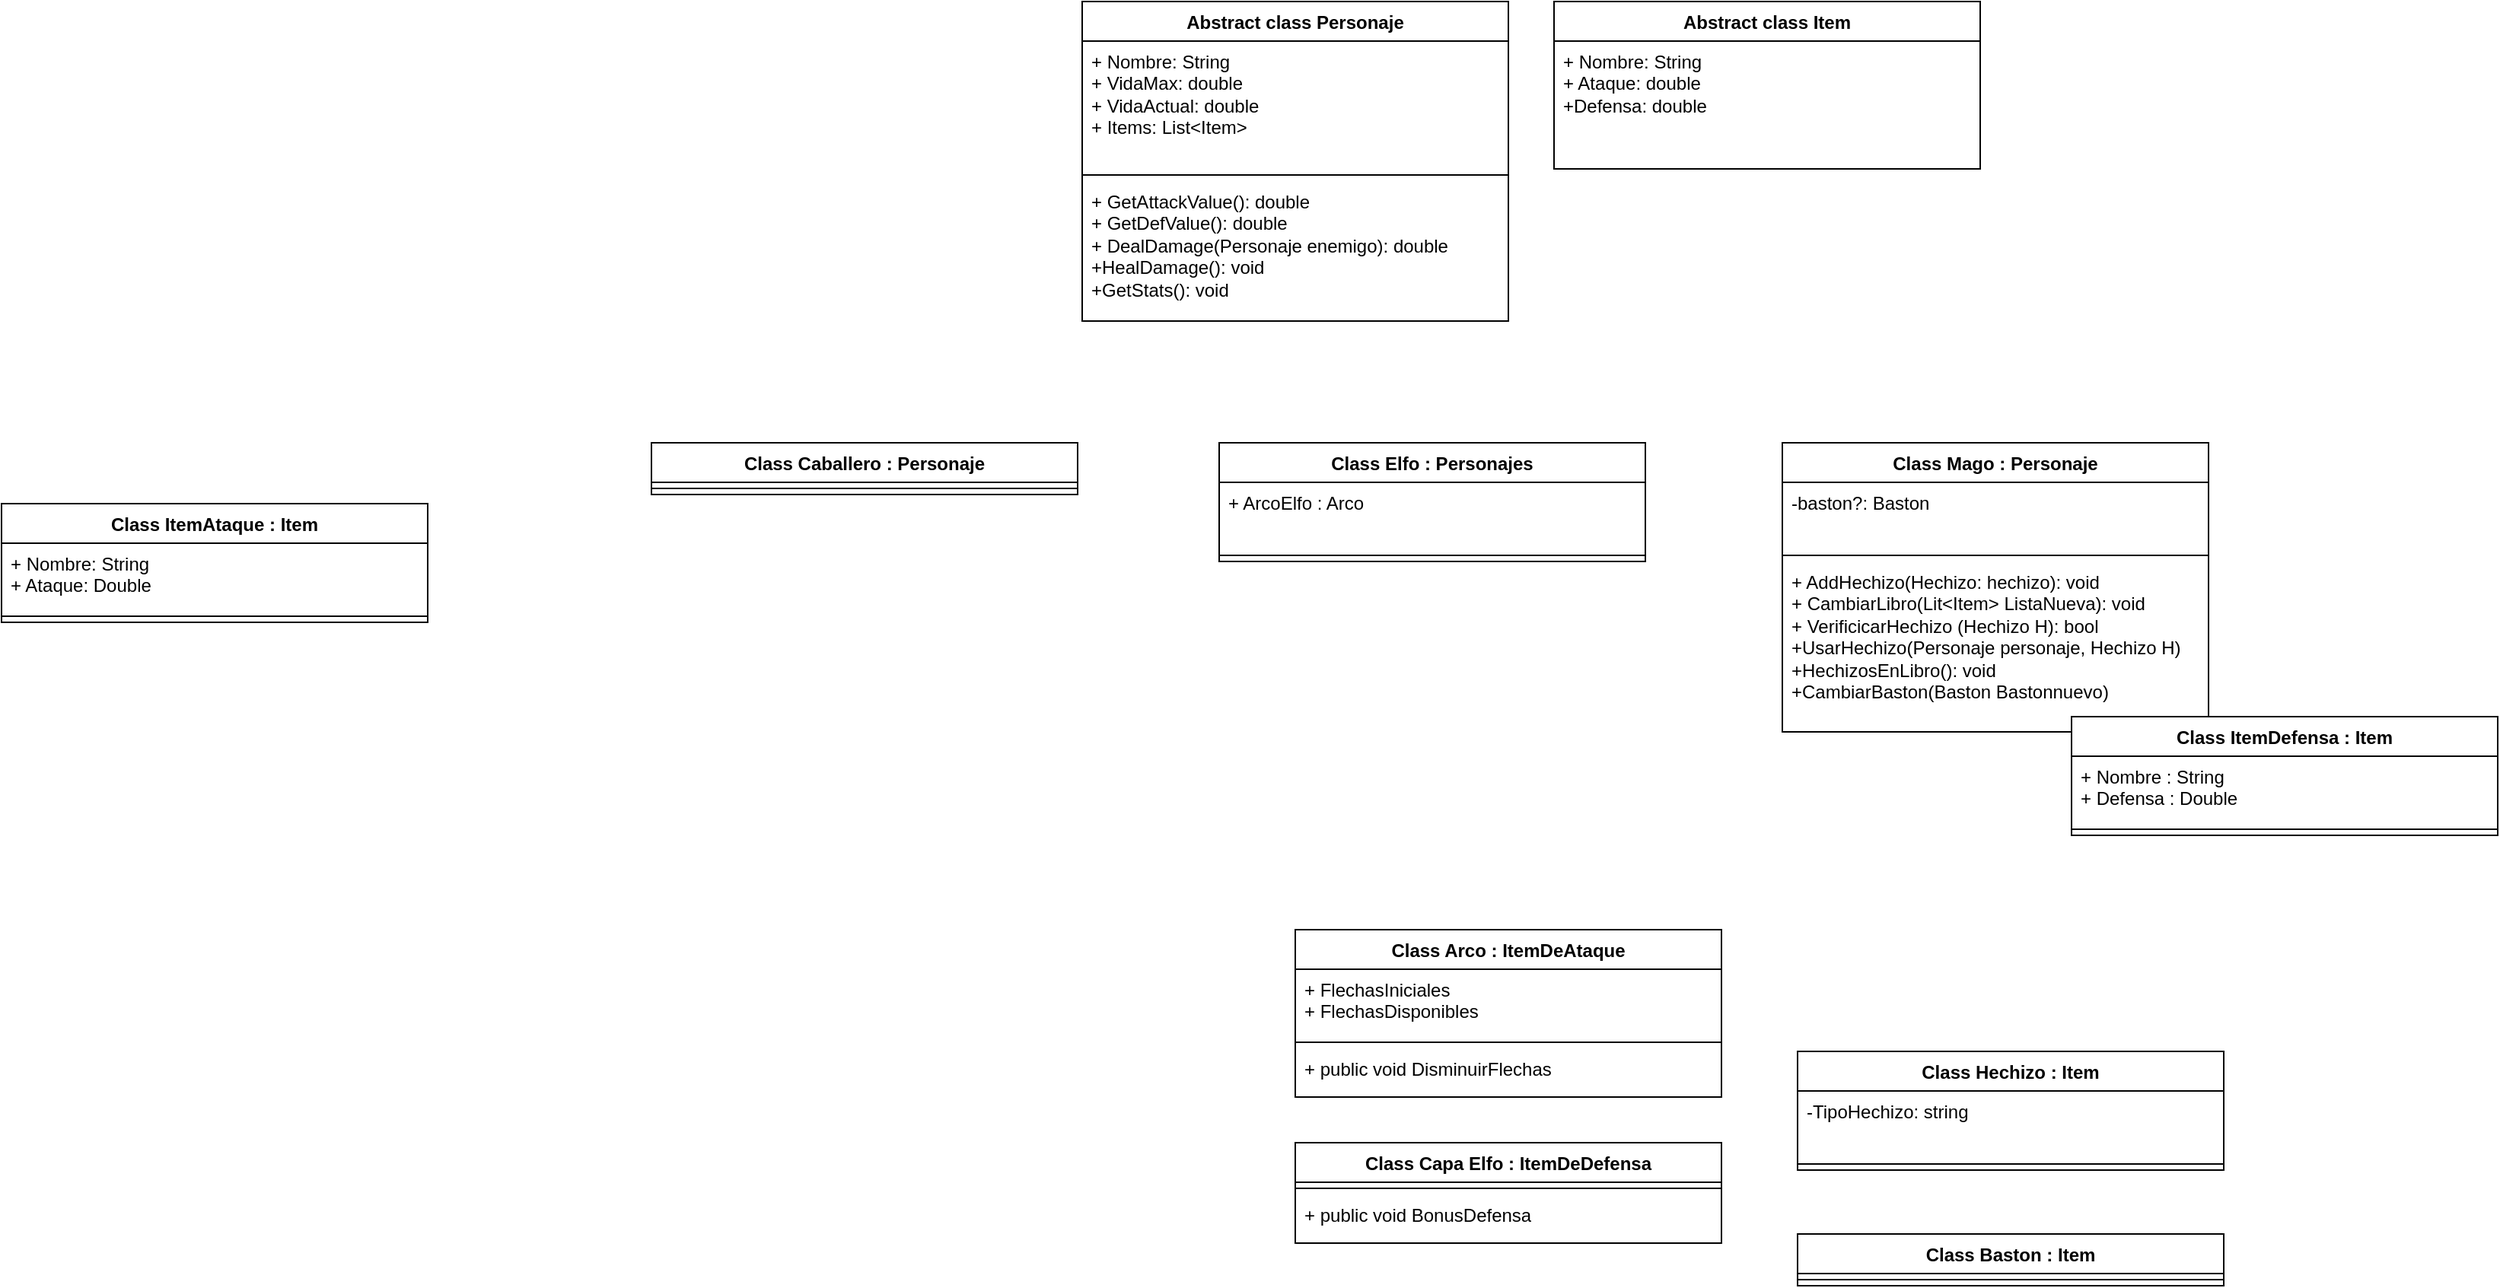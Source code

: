 <mxfile version="22.1.22" type="embed">
  <diagram id="23iRSUPoRavnBvh4doch" name="Page-1">
    <mxGraphModel dx="3414" dy="975" grid="1" gridSize="10" guides="1" tooltips="1" connect="1" arrows="1" fold="1" page="1" pageScale="1" pageWidth="827" pageHeight="1169" math="0" shadow="0">
      <root>
        <mxCell id="0" />
        <mxCell id="1" parent="0" />
        <mxCell id="3" value="Abstract class Personaje" style="swimlane;fontStyle=1;align=center;verticalAlign=top;childLayout=stackLayout;horizontal=1;startSize=26;horizontalStack=0;resizeParent=1;resizeParentMax=0;resizeLast=0;collapsible=1;marginBottom=0;whiteSpace=wrap;html=1;" parent="1" vertex="1">
          <mxGeometry x="-130" y="30" width="280" height="210" as="geometry" />
        </mxCell>
        <mxCell id="4" value="+ Nombre: String&lt;br&gt;+ VidaMax: double&lt;br&gt;+ VidaActual: double&lt;br&gt;+ Items: List&amp;lt;Item&amp;gt;&lt;br&gt;&lt;br&gt;&amp;nbsp;" style="text;strokeColor=none;fillColor=none;align=left;verticalAlign=top;spacingLeft=4;spacingRight=4;overflow=hidden;rotatable=0;points=[[0,0.5],[1,0.5]];portConstraint=eastwest;whiteSpace=wrap;html=1;" parent="3" vertex="1">
          <mxGeometry y="26" width="280" height="84" as="geometry" />
        </mxCell>
        <mxCell id="5" value="" style="line;strokeWidth=1;fillColor=none;align=left;verticalAlign=middle;spacingTop=-1;spacingLeft=3;spacingRight=3;rotatable=0;labelPosition=right;points=[];portConstraint=eastwest;strokeColor=inherit;" parent="3" vertex="1">
          <mxGeometry y="110" width="280" height="8" as="geometry" />
        </mxCell>
        <mxCell id="6" value="+ GetAttackValue(): double&lt;br&gt;+ GetDefValue(): double&lt;br&gt;+ DealDamage(Personaje enemigo): double&lt;br&gt;+HealDamage(): void&lt;br&gt;+GetStats(): void" style="text;strokeColor=none;fillColor=none;align=left;verticalAlign=top;spacingLeft=4;spacingRight=4;overflow=hidden;rotatable=0;points=[[0,0.5],[1,0.5]];portConstraint=eastwest;whiteSpace=wrap;html=1;" parent="3" vertex="1">
          <mxGeometry y="118" width="280" height="92" as="geometry" />
        </mxCell>
        <mxCell id="7" value="Abstract class Item" style="swimlane;fontStyle=1;align=center;verticalAlign=top;childLayout=stackLayout;horizontal=1;startSize=26;horizontalStack=0;resizeParent=1;resizeParentMax=0;resizeLast=0;collapsible=1;marginBottom=0;whiteSpace=wrap;html=1;" parent="1" vertex="1">
          <mxGeometry x="180" y="30" width="280" height="110" as="geometry" />
        </mxCell>
        <mxCell id="8" value="+ Nombre: String&lt;br&gt;+ Ataque: double&lt;br&gt;+Defensa: double&lt;br&gt;&lt;br&gt;&amp;nbsp;" style="text;strokeColor=none;fillColor=none;align=left;verticalAlign=top;spacingLeft=4;spacingRight=4;overflow=hidden;rotatable=0;points=[[0,0.5],[1,0.5]];portConstraint=eastwest;whiteSpace=wrap;html=1;" parent="7" vertex="1">
          <mxGeometry y="26" width="280" height="84" as="geometry" />
        </mxCell>
        <mxCell id="11" value="Class ItemAtaque : Item" style="swimlane;fontStyle=1;align=center;verticalAlign=top;childLayout=stackLayout;horizontal=1;startSize=26;horizontalStack=0;resizeParent=1;resizeParentMax=0;resizeLast=0;collapsible=1;marginBottom=0;whiteSpace=wrap;html=1;" parent="1" vertex="1">
          <mxGeometry x="-840" y="360" width="280" height="78" as="geometry" />
        </mxCell>
        <mxCell id="12" value="+ Nombre: String&lt;br&gt;+ Ataque: Double" style="text;strokeColor=none;fillColor=none;align=left;verticalAlign=top;spacingLeft=4;spacingRight=4;overflow=hidden;rotatable=0;points=[[0,0.5],[1,0.5]];portConstraint=eastwest;whiteSpace=wrap;html=1;" parent="11" vertex="1">
          <mxGeometry y="26" width="280" height="44" as="geometry" />
        </mxCell>
        <mxCell id="13" value="" style="line;strokeWidth=1;fillColor=none;align=left;verticalAlign=middle;spacingTop=-1;spacingLeft=3;spacingRight=3;rotatable=0;labelPosition=right;points=[];portConstraint=eastwest;strokeColor=inherit;" parent="11" vertex="1">
          <mxGeometry y="70" width="280" height="8" as="geometry" />
        </mxCell>
        <mxCell id="19" value="Class Caballero : Personaje" style="swimlane;fontStyle=1;align=center;verticalAlign=top;childLayout=stackLayout;horizontal=1;startSize=26;horizontalStack=0;resizeParent=1;resizeParentMax=0;resizeLast=0;collapsible=1;marginBottom=0;whiteSpace=wrap;html=1;" parent="1" vertex="1">
          <mxGeometry x="-413" y="320" width="280" height="34" as="geometry" />
        </mxCell>
        <mxCell id="21" value="" style="line;strokeWidth=1;fillColor=none;align=left;verticalAlign=middle;spacingTop=-1;spacingLeft=3;spacingRight=3;rotatable=0;labelPosition=right;points=[];portConstraint=eastwest;strokeColor=inherit;" parent="19" vertex="1">
          <mxGeometry y="26" width="280" height="8" as="geometry" />
        </mxCell>
        <mxCell id="24" value="Class Mago : Personaje" style="swimlane;fontStyle=1;align=center;verticalAlign=top;childLayout=stackLayout;horizontal=1;startSize=26;horizontalStack=0;resizeParent=1;resizeParentMax=0;resizeLast=0;collapsible=1;marginBottom=0;whiteSpace=wrap;html=1;" parent="1" vertex="1">
          <mxGeometry x="330" y="320" width="280" height="190" as="geometry" />
        </mxCell>
        <mxCell id="25" value="-baston?: Baston" style="text;strokeColor=none;fillColor=none;align=left;verticalAlign=top;spacingLeft=4;spacingRight=4;overflow=hidden;rotatable=0;points=[[0,0.5],[1,0.5]];portConstraint=eastwest;whiteSpace=wrap;html=1;" parent="24" vertex="1">
          <mxGeometry y="26" width="280" height="44" as="geometry" />
        </mxCell>
        <mxCell id="26" value="" style="line;strokeWidth=1;fillColor=none;align=left;verticalAlign=middle;spacingTop=-1;spacingLeft=3;spacingRight=3;rotatable=0;labelPosition=right;points=[];portConstraint=eastwest;strokeColor=inherit;" parent="24" vertex="1">
          <mxGeometry y="70" width="280" height="8" as="geometry" />
        </mxCell>
        <mxCell id="27" value="+ AddHechizo(Hechizo: hechizo): void&lt;br&gt;+ CambiarLibro(Lit&amp;lt;Item&amp;gt; ListaNueva): void&lt;br&gt;+ VerificicarHechizo (Hechizo H): bool&lt;br&gt;+UsarHechizo(Personaje personaje, Hechizo H)&lt;br&gt;+HechizosEnLibro(): void&lt;br&gt;+CambiarBaston(Baston Bastonnuevo)" style="text;strokeColor=none;fillColor=none;align=left;verticalAlign=top;spacingLeft=4;spacingRight=4;overflow=hidden;rotatable=0;points=[[0,0.5],[1,0.5]];portConstraint=eastwest;whiteSpace=wrap;html=1;" parent="24" vertex="1">
          <mxGeometry y="78" width="280" height="112" as="geometry" />
        </mxCell>
        <mxCell id="28" value="Class Hechizo : Item" style="swimlane;fontStyle=1;align=center;verticalAlign=top;childLayout=stackLayout;horizontal=1;startSize=26;horizontalStack=0;resizeParent=1;resizeParentMax=0;resizeLast=0;collapsible=1;marginBottom=0;whiteSpace=wrap;html=1;" parent="1" vertex="1">
          <mxGeometry x="340" y="720" width="280" height="78" as="geometry" />
        </mxCell>
        <mxCell id="29" value="-TipoHechizo: string" style="text;strokeColor=none;fillColor=none;align=left;verticalAlign=top;spacingLeft=4;spacingRight=4;overflow=hidden;rotatable=0;points=[[0,0.5],[1,0.5]];portConstraint=eastwest;whiteSpace=wrap;html=1;" parent="28" vertex="1">
          <mxGeometry y="26" width="280" height="44" as="geometry" />
        </mxCell>
        <mxCell id="30" value="" style="line;strokeWidth=1;fillColor=none;align=left;verticalAlign=middle;spacingTop=-1;spacingLeft=3;spacingRight=3;rotatable=0;labelPosition=right;points=[];portConstraint=eastwest;strokeColor=inherit;" parent="28" vertex="1">
          <mxGeometry y="70" width="280" height="8" as="geometry" />
        </mxCell>
        <mxCell id="31" value="Class Baston : Item" style="swimlane;fontStyle=1;align=center;verticalAlign=top;childLayout=stackLayout;horizontal=1;startSize=26;horizontalStack=0;resizeParent=1;resizeParentMax=0;resizeLast=0;collapsible=1;marginBottom=0;whiteSpace=wrap;html=1;" parent="1" vertex="1">
          <mxGeometry x="340" y="840" width="280" height="34" as="geometry" />
        </mxCell>
        <mxCell id="33" value="" style="line;strokeWidth=1;fillColor=none;align=left;verticalAlign=middle;spacingTop=-1;spacingLeft=3;spacingRight=3;rotatable=0;labelPosition=right;points=[];portConstraint=eastwest;strokeColor=inherit;" parent="31" vertex="1">
          <mxGeometry y="26" width="280" height="8" as="geometry" />
        </mxCell>
        <mxCell id="34" value="Class Elfo : Personajes" style="swimlane;fontStyle=1;align=center;verticalAlign=top;childLayout=stackLayout;horizontal=1;startSize=26;horizontalStack=0;resizeParent=1;resizeParentMax=0;resizeLast=0;collapsible=1;marginBottom=0;whiteSpace=wrap;html=1;" vertex="1" parent="1">
          <mxGeometry x="-40" y="320" width="280" height="78" as="geometry" />
        </mxCell>
        <mxCell id="35" value="+ ArcoElfo : Arco" style="text;strokeColor=none;fillColor=none;align=left;verticalAlign=top;spacingLeft=4;spacingRight=4;overflow=hidden;rotatable=0;points=[[0,0.5],[1,0.5]];portConstraint=eastwest;whiteSpace=wrap;html=1;" vertex="1" parent="34">
          <mxGeometry y="26" width="280" height="44" as="geometry" />
        </mxCell>
        <mxCell id="36" value="" style="line;strokeWidth=1;fillColor=none;align=left;verticalAlign=middle;spacingTop=-1;spacingLeft=3;spacingRight=3;rotatable=0;labelPosition=right;points=[];portConstraint=eastwest;strokeColor=inherit;" vertex="1" parent="34">
          <mxGeometry y="70" width="280" height="8" as="geometry" />
        </mxCell>
        <mxCell id="49" value="Class Arco : ItemDeAtaque" style="swimlane;fontStyle=1;align=center;verticalAlign=top;childLayout=stackLayout;horizontal=1;startSize=26;horizontalStack=0;resizeParent=1;resizeParentMax=0;resizeLast=0;collapsible=1;marginBottom=0;whiteSpace=wrap;html=1;" vertex="1" parent="1">
          <mxGeometry x="10" y="640" width="280" height="110" as="geometry" />
        </mxCell>
        <mxCell id="50" value="+ FlechasIniciales&lt;br&gt;+ FlechasDisponibles" style="text;strokeColor=none;fillColor=none;align=left;verticalAlign=top;spacingLeft=4;spacingRight=4;overflow=hidden;rotatable=0;points=[[0,0.5],[1,0.5]];portConstraint=eastwest;whiteSpace=wrap;html=1;" vertex="1" parent="49">
          <mxGeometry y="26" width="280" height="44" as="geometry" />
        </mxCell>
        <mxCell id="51" value="" style="line;strokeWidth=1;fillColor=none;align=left;verticalAlign=middle;spacingTop=-1;spacingLeft=3;spacingRight=3;rotatable=0;labelPosition=right;points=[];portConstraint=eastwest;strokeColor=inherit;" vertex="1" parent="49">
          <mxGeometry y="70" width="280" height="8" as="geometry" />
        </mxCell>
        <mxCell id="52" value="+ public void DisminuirFlechas" style="text;strokeColor=none;fillColor=none;align=left;verticalAlign=top;spacingLeft=4;spacingRight=4;overflow=hidden;rotatable=0;points=[[0,0.5],[1,0.5]];portConstraint=eastwest;whiteSpace=wrap;html=1;" vertex="1" parent="49">
          <mxGeometry y="78" width="280" height="32" as="geometry" />
        </mxCell>
        <mxCell id="53" value="Class Capa Elfo : ItemDeDefensa" style="swimlane;fontStyle=1;align=center;verticalAlign=top;childLayout=stackLayout;horizontal=1;startSize=26;horizontalStack=0;resizeParent=1;resizeParentMax=0;resizeLast=0;collapsible=1;marginBottom=0;whiteSpace=wrap;html=1;" vertex="1" parent="1">
          <mxGeometry x="10" y="780" width="280" height="66" as="geometry" />
        </mxCell>
        <mxCell id="55" value="" style="line;strokeWidth=1;fillColor=none;align=left;verticalAlign=middle;spacingTop=-1;spacingLeft=3;spacingRight=3;rotatable=0;labelPosition=right;points=[];portConstraint=eastwest;strokeColor=inherit;" vertex="1" parent="53">
          <mxGeometry y="26" width="280" height="8" as="geometry" />
        </mxCell>
        <mxCell id="56" value="+ public void BonusDefensa" style="text;strokeColor=none;fillColor=none;align=left;verticalAlign=top;spacingLeft=4;spacingRight=4;overflow=hidden;rotatable=0;points=[[0,0.5],[1,0.5]];portConstraint=eastwest;whiteSpace=wrap;html=1;" vertex="1" parent="53">
          <mxGeometry y="34" width="280" height="32" as="geometry" />
        </mxCell>
        <mxCell id="57" value="Class ItemDefensa : Item" style="swimlane;fontStyle=1;align=center;verticalAlign=top;childLayout=stackLayout;horizontal=1;startSize=26;horizontalStack=0;resizeParent=1;resizeParentMax=0;resizeLast=0;collapsible=1;marginBottom=0;whiteSpace=wrap;html=1;" vertex="1" parent="1">
          <mxGeometry x="520" y="500" width="280" height="78" as="geometry" />
        </mxCell>
        <mxCell id="58" value="+ Nombre : String&lt;br&gt;+ Defensa : Double" style="text;strokeColor=none;fillColor=none;align=left;verticalAlign=top;spacingLeft=4;spacingRight=4;overflow=hidden;rotatable=0;points=[[0,0.5],[1,0.5]];portConstraint=eastwest;whiteSpace=wrap;html=1;" vertex="1" parent="57">
          <mxGeometry y="26" width="280" height="44" as="geometry" />
        </mxCell>
        <mxCell id="59" value="" style="line;strokeWidth=1;fillColor=none;align=left;verticalAlign=middle;spacingTop=-1;spacingLeft=3;spacingRight=3;rotatable=0;labelPosition=right;points=[];portConstraint=eastwest;strokeColor=inherit;" vertex="1" parent="57">
          <mxGeometry y="70" width="280" height="8" as="geometry" />
        </mxCell>
      </root>
    </mxGraphModel>
  </diagram>
</mxfile>
